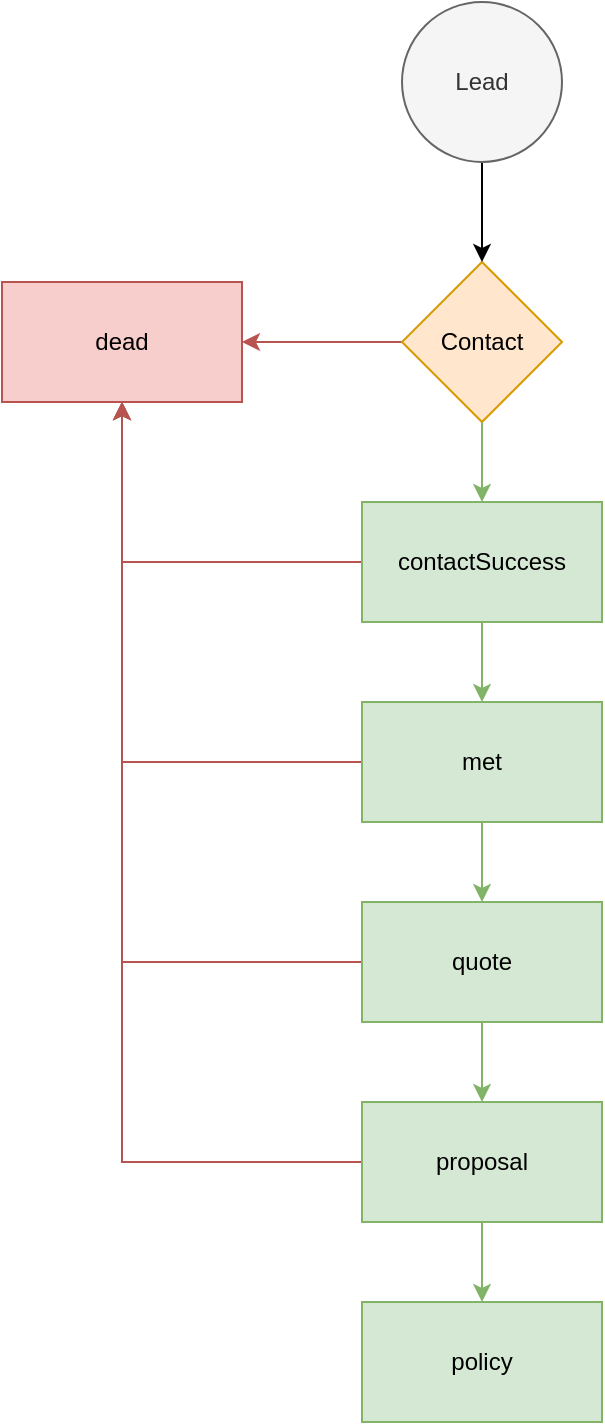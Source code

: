<mxfile version="20.8.3" type="github">
  <diagram id="XWq0q9Z49L-wuoTbWkWh" name="Page-1">
    <mxGraphModel dx="1434" dy="764" grid="1" gridSize="10" guides="1" tooltips="1" connect="1" arrows="1" fold="1" page="1" pageScale="1" pageWidth="850" pageHeight="1100" math="0" shadow="0">
      <root>
        <mxCell id="0" />
        <mxCell id="1" parent="0" />
        <mxCell id="B1gmaWjWodis16T6v3EQ-11" value="policy" style="rounded=0;whiteSpace=wrap;html=1;fillColor=#d5e8d4;strokeColor=#82b366;" parent="1" vertex="1">
          <mxGeometry x="340" y="680" width="120" height="60" as="geometry" />
        </mxCell>
        <mxCell id="B1gmaWjWodis16T6v3EQ-1" value="dead" style="rounded=0;whiteSpace=wrap;html=1;fillColor=#f8cecc;strokeColor=#b85450;" parent="1" vertex="1">
          <mxGeometry x="160" y="170" width="120" height="60" as="geometry" />
        </mxCell>
        <mxCell id="B1gmaWjWodis16T6v3EQ-13" value="" style="edgeStyle=orthogonalEdgeStyle;rounded=0;orthogonalLoop=1;jettySize=auto;html=1;fontColor=#000000;fillColor=#f8cecc;strokeColor=#b85450;" parent="1" source="B1gmaWjWodis16T6v3EQ-2" target="B1gmaWjWodis16T6v3EQ-1" edge="1">
          <mxGeometry relative="1" as="geometry" />
        </mxCell>
        <mxCell id="B1gmaWjWodis16T6v3EQ-2" value="Contact" style="rhombus;whiteSpace=wrap;html=1;fillColor=#ffe6cc;strokeColor=#d79b00;" parent="1" vertex="1">
          <mxGeometry x="360" y="160" width="80" height="80" as="geometry" />
        </mxCell>
        <mxCell id="B1gmaWjWodis16T6v3EQ-12" value="" style="edgeStyle=orthogonalEdgeStyle;rounded=0;orthogonalLoop=1;jettySize=auto;html=1;fontColor=#000000;" parent="1" source="B1gmaWjWodis16T6v3EQ-3" target="B1gmaWjWodis16T6v3EQ-2" edge="1">
          <mxGeometry relative="1" as="geometry" />
        </mxCell>
        <mxCell id="B1gmaWjWodis16T6v3EQ-3" value="Lead" style="ellipse;whiteSpace=wrap;html=1;aspect=fixed;fillColor=#f5f5f5;fontColor=#333333;strokeColor=#666666;" parent="1" vertex="1">
          <mxGeometry x="360" y="30" width="80" height="80" as="geometry" />
        </mxCell>
        <mxCell id="ZfabZ5Pg_eH_DNu2Xb5V-1" style="edgeStyle=orthogonalEdgeStyle;rounded=0;orthogonalLoop=1;jettySize=auto;html=1;entryX=0.5;entryY=1;entryDx=0;entryDy=0;fillColor=#f8cecc;strokeColor=#b85450;" edge="1" parent="1" source="B1gmaWjWodis16T6v3EQ-7" target="B1gmaWjWodis16T6v3EQ-1">
          <mxGeometry relative="1" as="geometry" />
        </mxCell>
        <mxCell id="ZfabZ5Pg_eH_DNu2Xb5V-8" value="" style="edgeStyle=orthogonalEdgeStyle;rounded=0;orthogonalLoop=1;jettySize=auto;html=1;fillColor=#d5e8d4;strokeColor=#82b366;" edge="1" parent="1" source="B1gmaWjWodis16T6v3EQ-7" target="B1gmaWjWodis16T6v3EQ-8">
          <mxGeometry relative="1" as="geometry" />
        </mxCell>
        <mxCell id="B1gmaWjWodis16T6v3EQ-7" value="contactSuccess" style="rounded=0;whiteSpace=wrap;html=1;fillColor=#d5e8d4;strokeColor=#82b366;" parent="1" vertex="1">
          <mxGeometry x="340" y="280" width="120" height="60" as="geometry" />
        </mxCell>
        <mxCell id="B1gmaWjWodis16T6v3EQ-14" value="" style="edgeStyle=orthogonalEdgeStyle;rounded=0;orthogonalLoop=1;jettySize=auto;html=1;fontColor=#000000;fillColor=#d5e8d4;strokeColor=#82b366;" parent="1" source="B1gmaWjWodis16T6v3EQ-2" target="B1gmaWjWodis16T6v3EQ-7" edge="1">
          <mxGeometry relative="1" as="geometry" />
        </mxCell>
        <mxCell id="ZfabZ5Pg_eH_DNu2Xb5V-2" style="edgeStyle=orthogonalEdgeStyle;rounded=0;orthogonalLoop=1;jettySize=auto;html=1;entryX=0.5;entryY=1;entryDx=0;entryDy=0;fillColor=#f8cecc;strokeColor=#b85450;" edge="1" parent="1" source="B1gmaWjWodis16T6v3EQ-8" target="B1gmaWjWodis16T6v3EQ-1">
          <mxGeometry relative="1" as="geometry">
            <mxPoint x="220" y="310" as="targetPoint" />
          </mxGeometry>
        </mxCell>
        <mxCell id="B1gmaWjWodis16T6v3EQ-8" value="met" style="rounded=0;whiteSpace=wrap;html=1;fillColor=#d5e8d4;strokeColor=#82b366;" parent="1" vertex="1">
          <mxGeometry x="340" y="380" width="120" height="60" as="geometry" />
        </mxCell>
        <mxCell id="ZfabZ5Pg_eH_DNu2Xb5V-3" style="edgeStyle=orthogonalEdgeStyle;rounded=0;orthogonalLoop=1;jettySize=auto;html=1;entryX=0.5;entryY=1;entryDx=0;entryDy=0;fillColor=#f8cecc;strokeColor=#b85450;" edge="1" parent="1" source="B1gmaWjWodis16T6v3EQ-9" target="B1gmaWjWodis16T6v3EQ-1">
          <mxGeometry relative="1" as="geometry">
            <mxPoint x="220" y="240" as="targetPoint" />
          </mxGeometry>
        </mxCell>
        <mxCell id="B1gmaWjWodis16T6v3EQ-9" value="quote" style="rounded=0;whiteSpace=wrap;html=1;fillColor=#d5e8d4;strokeColor=#82b366;" parent="1" vertex="1">
          <mxGeometry x="340" y="480" width="120" height="60" as="geometry" />
        </mxCell>
        <mxCell id="B1gmaWjWodis16T6v3EQ-16" value="" style="edgeStyle=orthogonalEdgeStyle;rounded=0;orthogonalLoop=1;jettySize=auto;html=1;fontColor=#000000;fillColor=#d5e8d4;strokeColor=#82b366;" parent="1" source="B1gmaWjWodis16T6v3EQ-8" target="B1gmaWjWodis16T6v3EQ-9" edge="1">
          <mxGeometry relative="1" as="geometry" />
        </mxCell>
        <mxCell id="ZfabZ5Pg_eH_DNu2Xb5V-5" value="" style="edgeStyle=orthogonalEdgeStyle;rounded=0;orthogonalLoop=1;jettySize=auto;html=1;fillColor=#d5e8d4;strokeColor=#82b366;" edge="1" parent="1" source="B1gmaWjWodis16T6v3EQ-10" target="B1gmaWjWodis16T6v3EQ-11">
          <mxGeometry relative="1" as="geometry" />
        </mxCell>
        <mxCell id="ZfabZ5Pg_eH_DNu2Xb5V-7" style="edgeStyle=orthogonalEdgeStyle;rounded=0;orthogonalLoop=1;jettySize=auto;html=1;entryX=0.5;entryY=1;entryDx=0;entryDy=0;fillColor=#f8cecc;strokeColor=#b85450;" edge="1" parent="1" source="B1gmaWjWodis16T6v3EQ-10" target="B1gmaWjWodis16T6v3EQ-1">
          <mxGeometry relative="1" as="geometry" />
        </mxCell>
        <mxCell id="B1gmaWjWodis16T6v3EQ-10" value="proposal" style="rounded=0;whiteSpace=wrap;html=1;fillColor=#d5e8d4;strokeColor=#82b366;" parent="1" vertex="1">
          <mxGeometry x="340" y="580" width="120" height="60" as="geometry" />
        </mxCell>
        <mxCell id="B1gmaWjWodis16T6v3EQ-17" value="" style="edgeStyle=orthogonalEdgeStyle;rounded=0;orthogonalLoop=1;jettySize=auto;html=1;fontColor=#000000;fillColor=#d5e8d4;strokeColor=#82b366;" parent="1" source="B1gmaWjWodis16T6v3EQ-9" target="B1gmaWjWodis16T6v3EQ-10" edge="1">
          <mxGeometry relative="1" as="geometry" />
        </mxCell>
      </root>
    </mxGraphModel>
  </diagram>
</mxfile>
